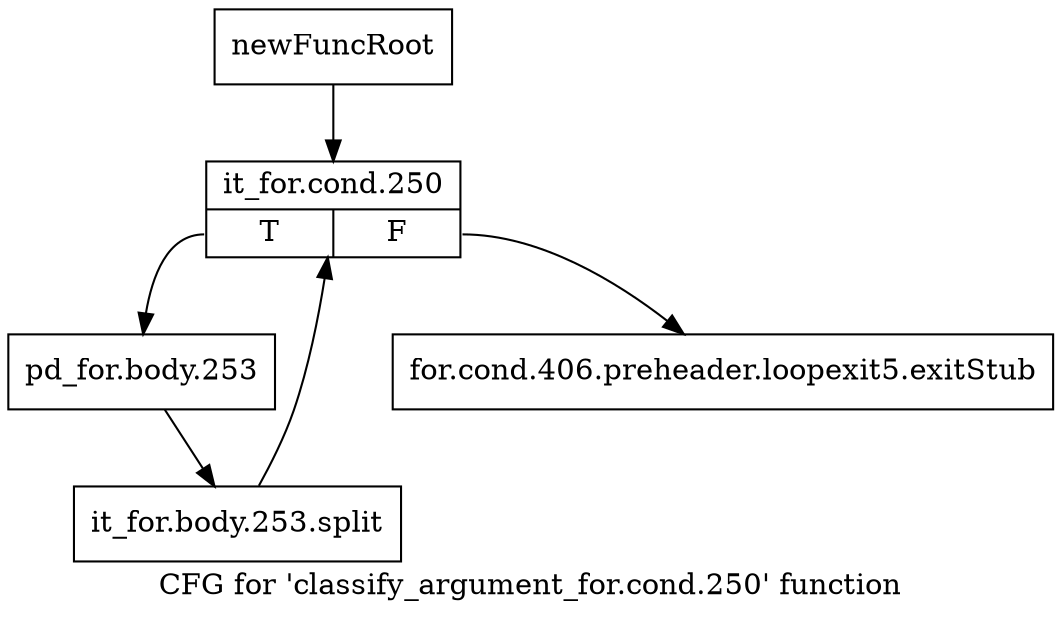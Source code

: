 digraph "CFG for 'classify_argument_for.cond.250' function" {
	label="CFG for 'classify_argument_for.cond.250' function";

	Node0xc6cb540 [shape=record,label="{newFuncRoot}"];
	Node0xc6cb540 -> Node0xc707a70;
	Node0xc707a20 [shape=record,label="{for.cond.406.preheader.loopexit5.exitStub}"];
	Node0xc707a70 [shape=record,label="{it_for.cond.250|{<s0>T|<s1>F}}"];
	Node0xc707a70:s0 -> Node0xc707ac0;
	Node0xc707a70:s1 -> Node0xc707a20;
	Node0xc707ac0 [shape=record,label="{pd_for.body.253}"];
	Node0xc707ac0 -> Node0xfe70d00;
	Node0xfe70d00 [shape=record,label="{it_for.body.253.split}"];
	Node0xfe70d00 -> Node0xc707a70;
}
